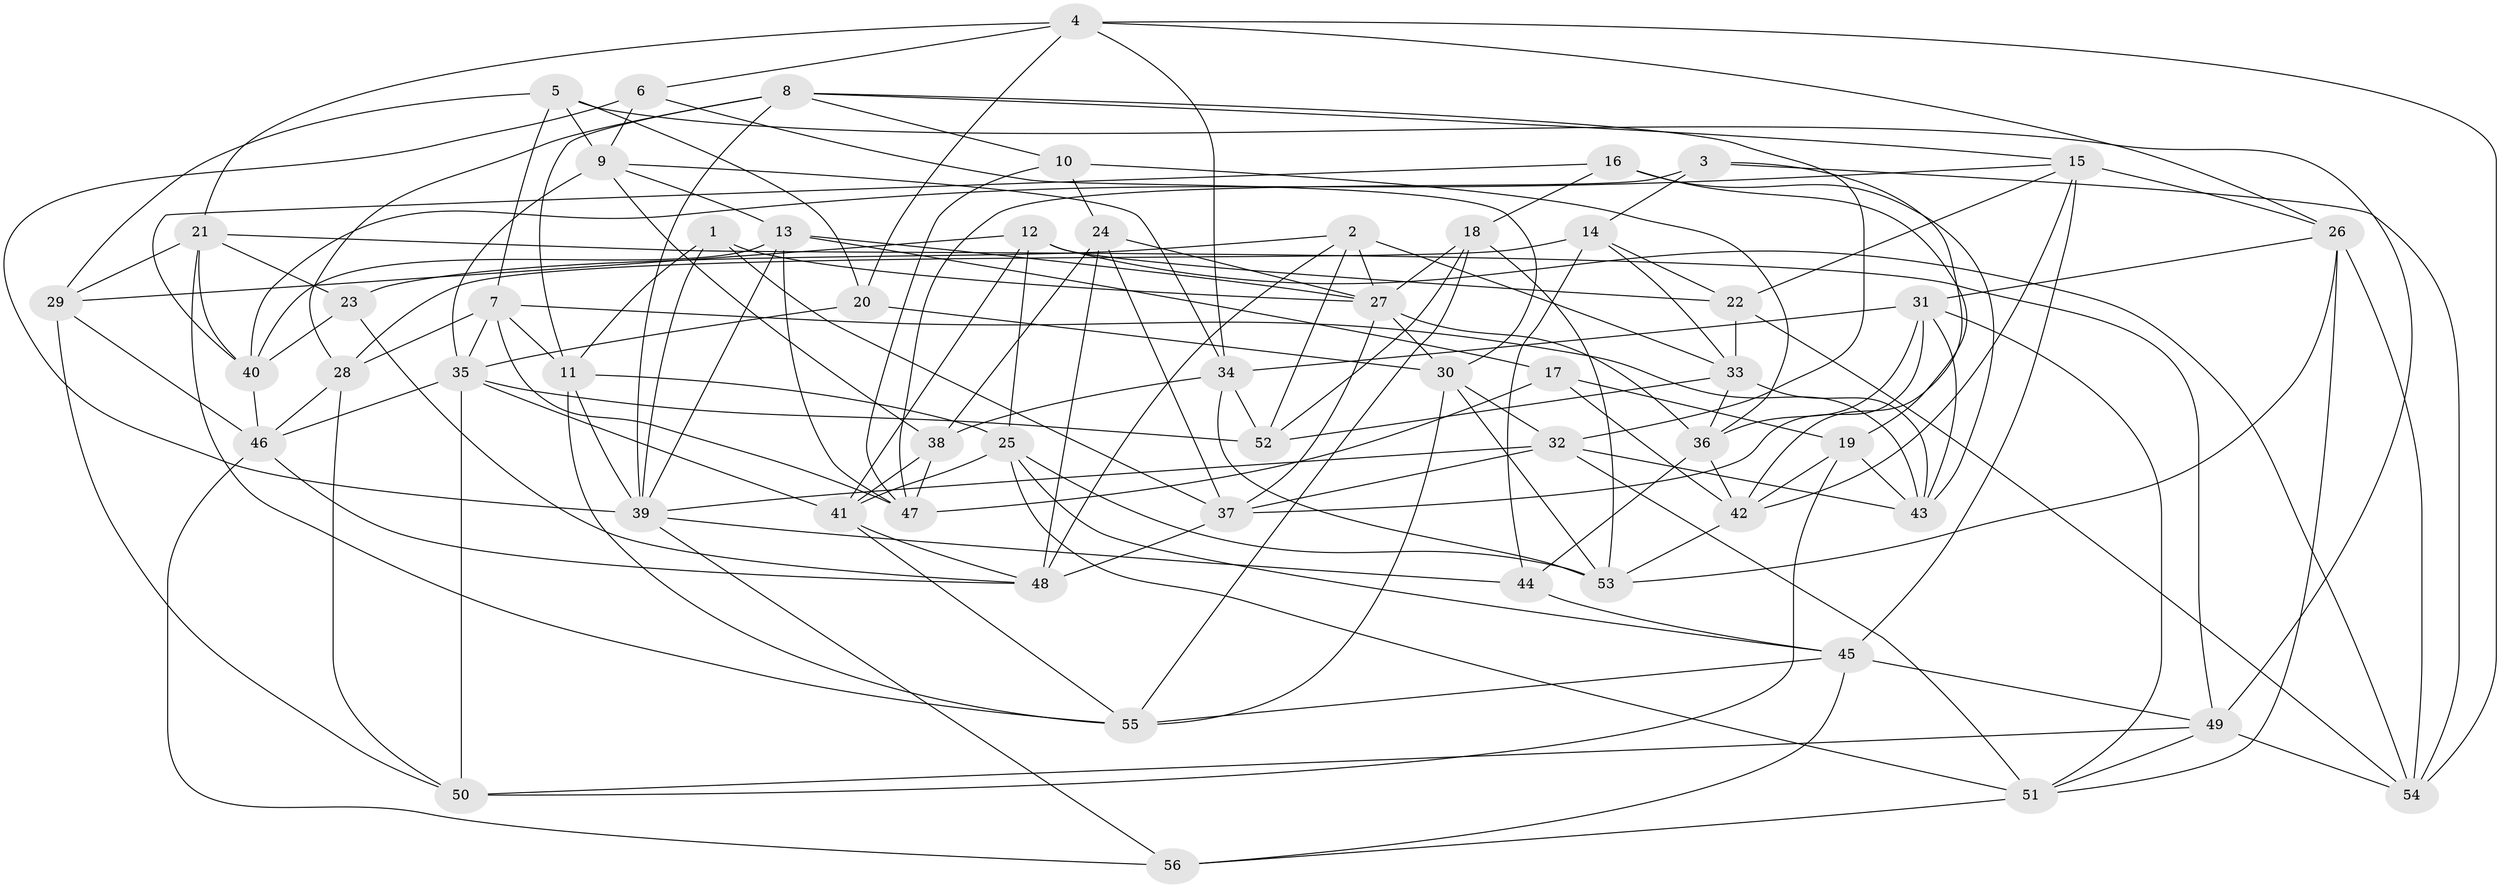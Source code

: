 // original degree distribution, {4: 1.0}
// Generated by graph-tools (version 1.1) at 2025/03/03/09/25 03:03:08]
// undirected, 56 vertices, 154 edges
graph export_dot {
graph [start="1"]
  node [color=gray90,style=filled];
  1;
  2;
  3;
  4;
  5;
  6;
  7;
  8;
  9;
  10;
  11;
  12;
  13;
  14;
  15;
  16;
  17;
  18;
  19;
  20;
  21;
  22;
  23;
  24;
  25;
  26;
  27;
  28;
  29;
  30;
  31;
  32;
  33;
  34;
  35;
  36;
  37;
  38;
  39;
  40;
  41;
  42;
  43;
  44;
  45;
  46;
  47;
  48;
  49;
  50;
  51;
  52;
  53;
  54;
  55;
  56;
  1 -- 11 [weight=1.0];
  1 -- 27 [weight=1.0];
  1 -- 37 [weight=1.0];
  1 -- 39 [weight=1.0];
  2 -- 23 [weight=1.0];
  2 -- 27 [weight=2.0];
  2 -- 33 [weight=1.0];
  2 -- 48 [weight=1.0];
  2 -- 52 [weight=1.0];
  3 -- 14 [weight=1.0];
  3 -- 42 [weight=1.0];
  3 -- 47 [weight=1.0];
  3 -- 54 [weight=1.0];
  4 -- 6 [weight=1.0];
  4 -- 20 [weight=1.0];
  4 -- 21 [weight=1.0];
  4 -- 26 [weight=1.0];
  4 -- 34 [weight=1.0];
  4 -- 54 [weight=1.0];
  5 -- 7 [weight=1.0];
  5 -- 9 [weight=1.0];
  5 -- 20 [weight=1.0];
  5 -- 29 [weight=2.0];
  5 -- 49 [weight=1.0];
  6 -- 9 [weight=1.0];
  6 -- 30 [weight=1.0];
  6 -- 39 [weight=1.0];
  7 -- 11 [weight=1.0];
  7 -- 28 [weight=1.0];
  7 -- 35 [weight=1.0];
  7 -- 43 [weight=1.0];
  7 -- 47 [weight=1.0];
  8 -- 10 [weight=1.0];
  8 -- 11 [weight=1.0];
  8 -- 15 [weight=1.0];
  8 -- 28 [weight=1.0];
  8 -- 32 [weight=1.0];
  8 -- 39 [weight=1.0];
  9 -- 13 [weight=1.0];
  9 -- 34 [weight=1.0];
  9 -- 35 [weight=1.0];
  9 -- 38 [weight=1.0];
  10 -- 24 [weight=1.0];
  10 -- 36 [weight=1.0];
  10 -- 47 [weight=1.0];
  11 -- 25 [weight=1.0];
  11 -- 39 [weight=1.0];
  11 -- 55 [weight=1.0];
  12 -- 22 [weight=2.0];
  12 -- 25 [weight=1.0];
  12 -- 29 [weight=1.0];
  12 -- 41 [weight=1.0];
  12 -- 54 [weight=1.0];
  13 -- 17 [weight=1.0];
  13 -- 27 [weight=1.0];
  13 -- 39 [weight=1.0];
  13 -- 40 [weight=1.0];
  13 -- 47 [weight=1.0];
  14 -- 22 [weight=1.0];
  14 -- 28 [weight=2.0];
  14 -- 33 [weight=1.0];
  14 -- 44 [weight=1.0];
  15 -- 22 [weight=1.0];
  15 -- 26 [weight=1.0];
  15 -- 40 [weight=1.0];
  15 -- 42 [weight=1.0];
  15 -- 45 [weight=1.0];
  16 -- 18 [weight=1.0];
  16 -- 19 [weight=1.0];
  16 -- 40 [weight=1.0];
  16 -- 43 [weight=1.0];
  17 -- 19 [weight=1.0];
  17 -- 42 [weight=1.0];
  17 -- 47 [weight=1.0];
  18 -- 27 [weight=2.0];
  18 -- 52 [weight=1.0];
  18 -- 53 [weight=1.0];
  18 -- 55 [weight=1.0];
  19 -- 42 [weight=1.0];
  19 -- 43 [weight=1.0];
  19 -- 50 [weight=2.0];
  20 -- 30 [weight=1.0];
  20 -- 35 [weight=3.0];
  21 -- 23 [weight=1.0];
  21 -- 29 [weight=1.0];
  21 -- 40 [weight=1.0];
  21 -- 49 [weight=1.0];
  21 -- 55 [weight=1.0];
  22 -- 33 [weight=1.0];
  22 -- 54 [weight=1.0];
  23 -- 40 [weight=1.0];
  23 -- 48 [weight=1.0];
  24 -- 27 [weight=1.0];
  24 -- 37 [weight=1.0];
  24 -- 38 [weight=2.0];
  24 -- 48 [weight=1.0];
  25 -- 41 [weight=1.0];
  25 -- 45 [weight=1.0];
  25 -- 51 [weight=1.0];
  25 -- 53 [weight=1.0];
  26 -- 31 [weight=1.0];
  26 -- 51 [weight=1.0];
  26 -- 53 [weight=1.0];
  26 -- 54 [weight=1.0];
  27 -- 30 [weight=1.0];
  27 -- 36 [weight=1.0];
  27 -- 37 [weight=1.0];
  28 -- 46 [weight=1.0];
  28 -- 50 [weight=1.0];
  29 -- 46 [weight=1.0];
  29 -- 50 [weight=1.0];
  30 -- 32 [weight=1.0];
  30 -- 53 [weight=1.0];
  30 -- 55 [weight=1.0];
  31 -- 34 [weight=1.0];
  31 -- 36 [weight=1.0];
  31 -- 37 [weight=1.0];
  31 -- 43 [weight=1.0];
  31 -- 51 [weight=1.0];
  32 -- 37 [weight=1.0];
  32 -- 39 [weight=1.0];
  32 -- 43 [weight=1.0];
  32 -- 51 [weight=1.0];
  33 -- 36 [weight=1.0];
  33 -- 43 [weight=1.0];
  33 -- 52 [weight=1.0];
  34 -- 38 [weight=1.0];
  34 -- 52 [weight=1.0];
  34 -- 53 [weight=1.0];
  35 -- 41 [weight=1.0];
  35 -- 46 [weight=1.0];
  35 -- 50 [weight=1.0];
  35 -- 52 [weight=2.0];
  36 -- 42 [weight=1.0];
  36 -- 44 [weight=1.0];
  37 -- 48 [weight=1.0];
  38 -- 41 [weight=1.0];
  38 -- 47 [weight=1.0];
  39 -- 44 [weight=1.0];
  39 -- 56 [weight=1.0];
  40 -- 46 [weight=1.0];
  41 -- 48 [weight=1.0];
  41 -- 55 [weight=1.0];
  42 -- 53 [weight=1.0];
  44 -- 45 [weight=1.0];
  45 -- 49 [weight=1.0];
  45 -- 55 [weight=1.0];
  45 -- 56 [weight=1.0];
  46 -- 48 [weight=1.0];
  46 -- 56 [weight=1.0];
  49 -- 50 [weight=1.0];
  49 -- 51 [weight=1.0];
  49 -- 54 [weight=1.0];
  51 -- 56 [weight=1.0];
}
